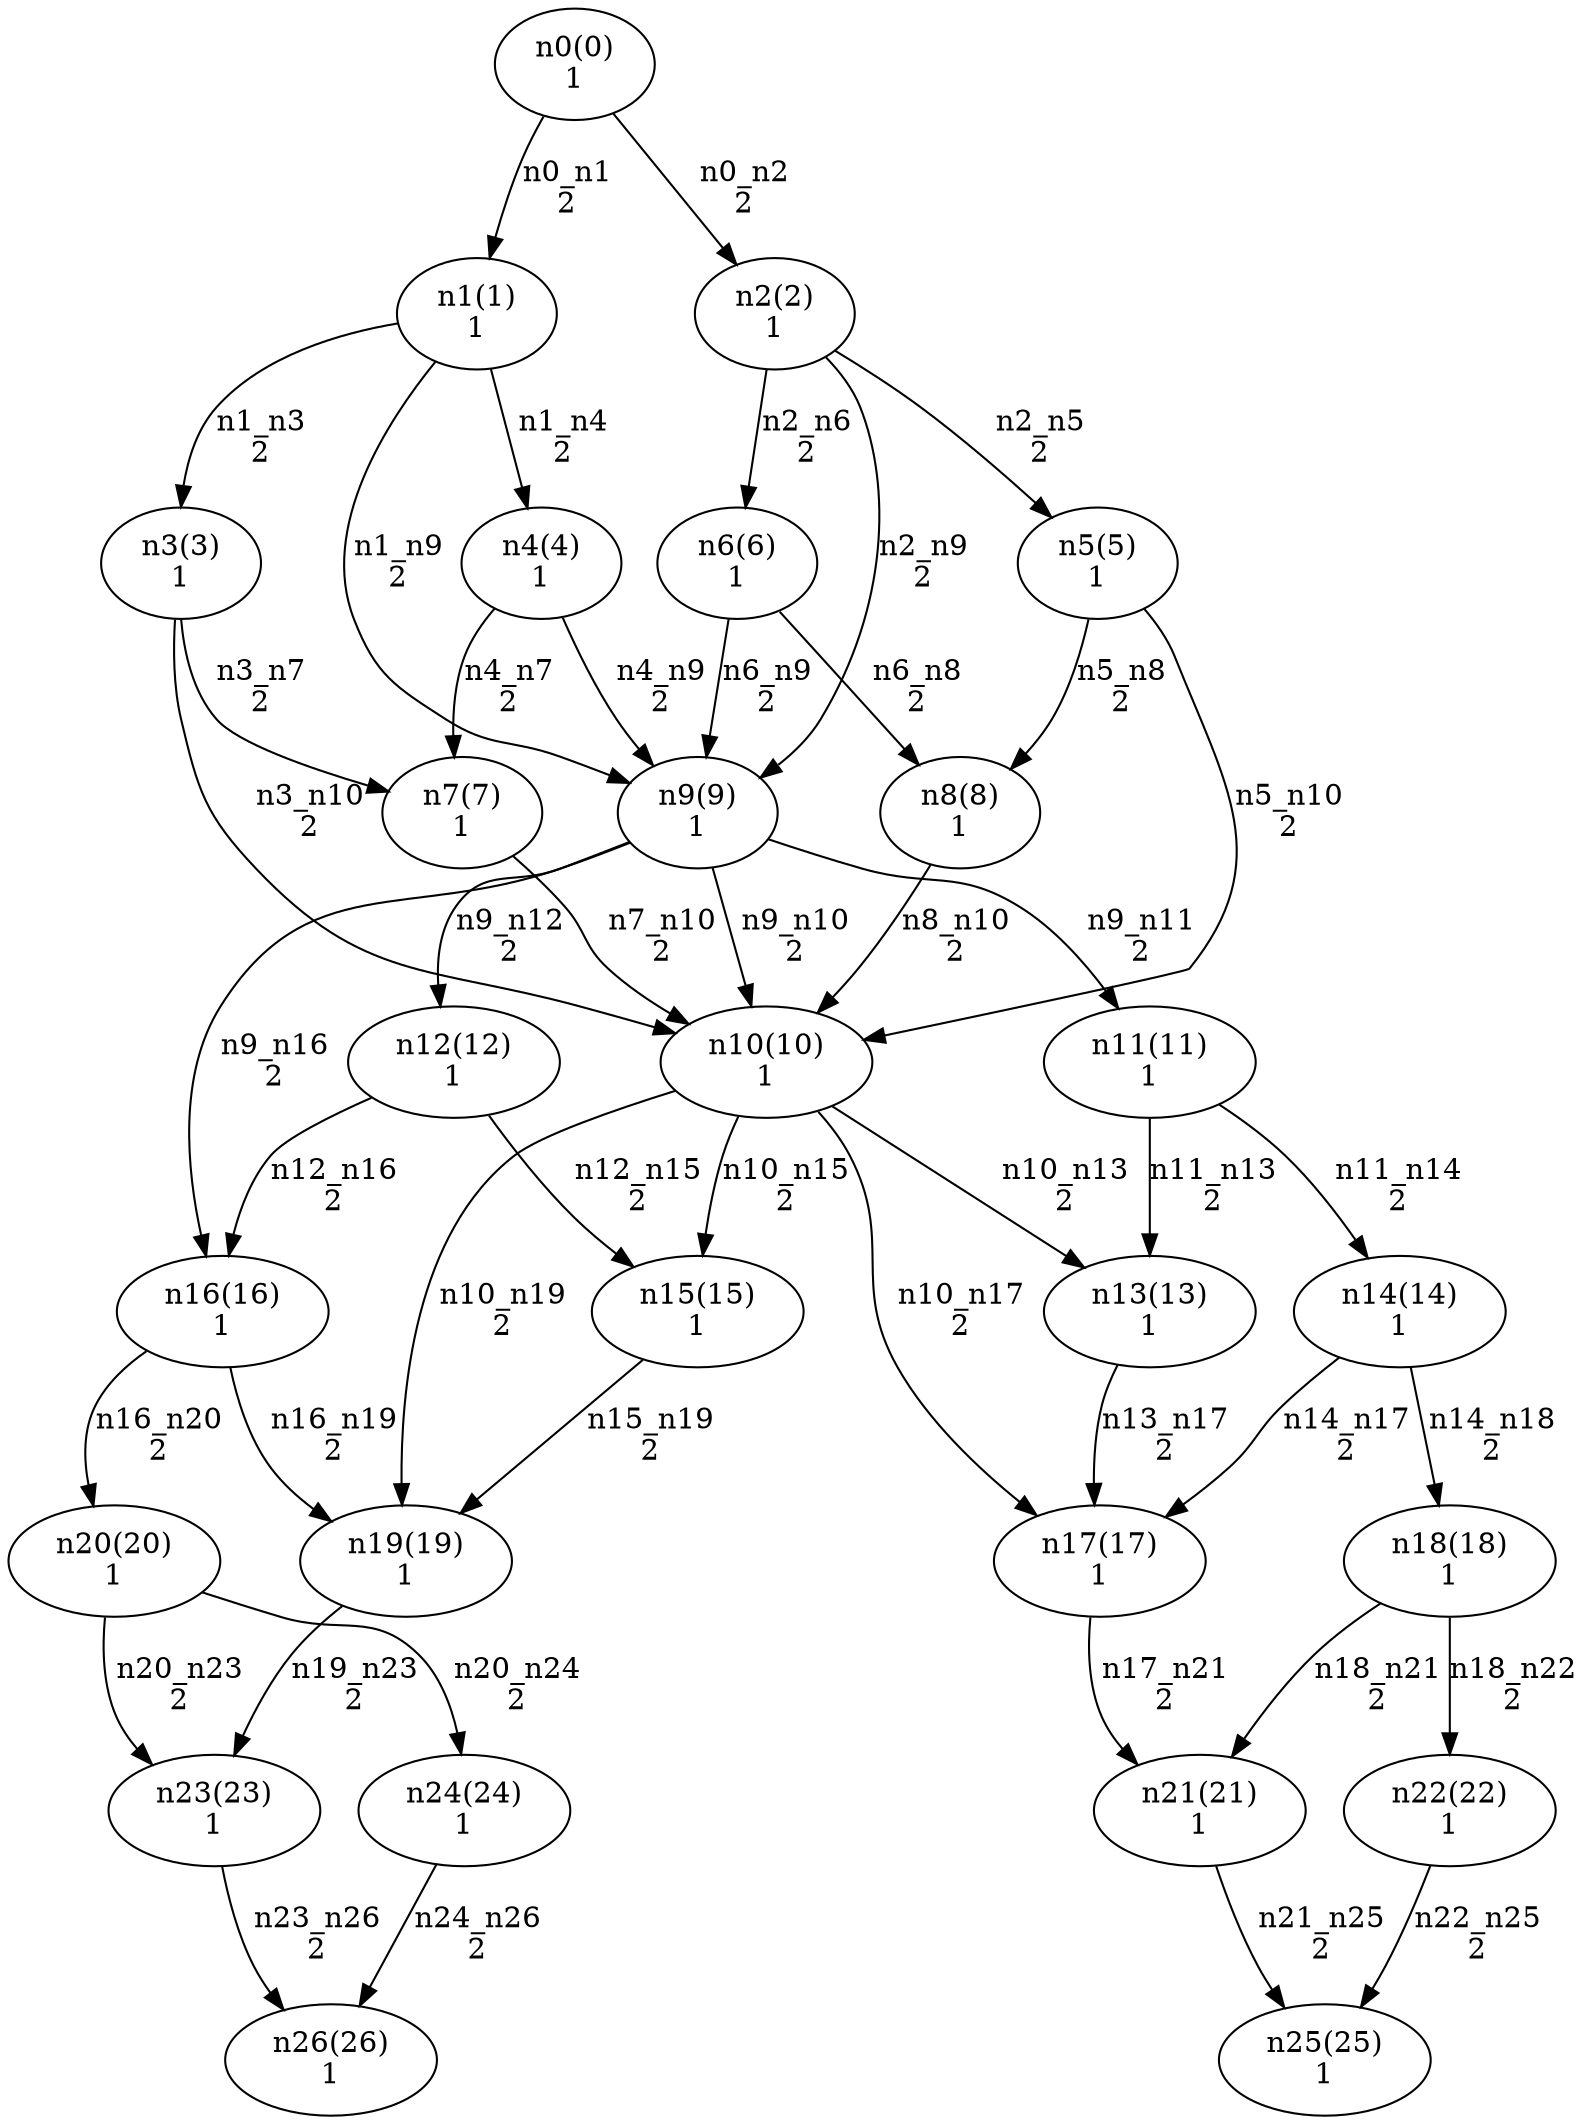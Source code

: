 digraph test_0 {
    size="28,40";
    n0 [ label="n0(0)\n1" ];
    n1 [ label="n1(1)\n1" ];
    n2 [ label="n2(2)\n1" ];
    n3 [ label="n3(3)\n1" ];
    n4 [ label="n4(4)\n1" ];
    n9 [ label="n9(9)\n1" ];
    n5 [ label="n5(5)\n1" ];
    n6 [ label="n6(6)\n1" ];
    n7 [ label="n7(7)\n1" ];
    n10 [ label="n10(10)\n1" ];
    n8 [ label="n8(8)\n1" ];
    n11 [ label="n11(11)\n1" ];
    n12 [ label="n12(12)\n1" ];
    n16 [ label="n16(16)\n1" ];
    n13 [ label="n13(13)\n1" ];
    n15 [ label="n15(15)\n1" ];
    n17 [ label="n17(17)\n1" ];
    n19 [ label="n19(19)\n1" ];
    n14 [ label="n14(14)\n1" ];
    n18 [ label="n18(18)\n1" ];
    n20 [ label="n20(20)\n1" ];
    n21 [ label="n21(21)\n1" ];
    n22 [ label="n22(22)\n1" ];
    n23 [ label="n23(23)\n1" ];
    n24 [ label="n24(24)\n1" ];
    n25 [ label="n25(25)\n1" ];
    n26 [ label="n26(26)\n1" ];

    n0 -> n1 [ label="n0_n1\n2" ];
    n0 -> n2 [ label="n0_n2\n2" ];
    n1 -> n3 [ label="n1_n3\n2" ];
    n1 -> n4 [ label="n1_n4\n2" ];
    n1 -> n9 [ label="n1_n9\n2" ];
    n2 -> n5 [ label="n2_n5\n2" ];
    n2 -> n6 [ label="n2_n6\n2" ];
    n2 -> n9 [ label="n2_n9\n2" ];
    n3 -> n7 [ label="n3_n7\n2" ];
    n3 -> n10 [ label="n3_n10\n2" ];
    n4 -> n7 [ label="n4_n7\n2" ];
    n4 -> n9 [ label="n4_n9\n2" ];
    n5 -> n8 [ label="n5_n8\n2" ];
    n5 -> n10 [ label="n5_n10\n2" ];
    n6 -> n8 [ label="n6_n8\n2" ];
    n6 -> n9 [ label="n6_n9\n2" ];
    n7 -> n10 [ label="n7_n10\n2" ];
    n8 -> n10 [ label="n8_n10\n2" ];
    n9 -> n10 [ label="n9_n10\n2" ];
    n9 -> n11 [ label="n9_n11\n2" ];
    n9 -> n12 [ label="n9_n12\n2" ];
    n9 -> n16 [ label="n9_n16\n2" ];
    n10 -> n13 [ label="n10_n13\n2" ];
    n10 -> n15 [ label="n10_n15\n2" ];
    n10 -> n17 [ label="n10_n17\n2" ];
    n10 -> n19 [ label="n10_n19\n2" ];
    n11 -> n13 [ label="n11_n13\n2" ];
    n11 -> n14 [ label="n11_n14\n2" ];
    n12 -> n15 [ label="n12_n15\n2" ];
    n12 -> n16 [ label="n12_n16\n2" ];
    n13 -> n17 [ label="n13_n17\n2" ];
    n14 -> n17 [ label="n14_n17\n2" ];
    n14 -> n18 [ label="n14_n18\n2" ];
    n15 -> n19 [ label="n15_n19\n2" ];
    n16 -> n19 [ label="n16_n19\n2" ];
    n16 -> n20 [ label="n16_n20\n2" ];
    n17 -> n21 [ label="n17_n21\n2" ];
    n18 -> n21 [ label="n18_n21\n2" ];
    n18 -> n22 [ label="n18_n22\n2" ];
    n19 -> n23 [ label="n19_n23\n2" ];
    n20 -> n23 [ label="n20_n23\n2" ];
    n20 -> n24 [ label="n20_n24\n2" ];
    n21 -> n25 [ label="n21_n25\n2" ];
    n22 -> n25 [ label="n22_n25\n2" ];
    n23 -> n26 [ label="n23_n26\n2" ];
    n24 -> n26 [ label="n24_n26\n2" ];
}
